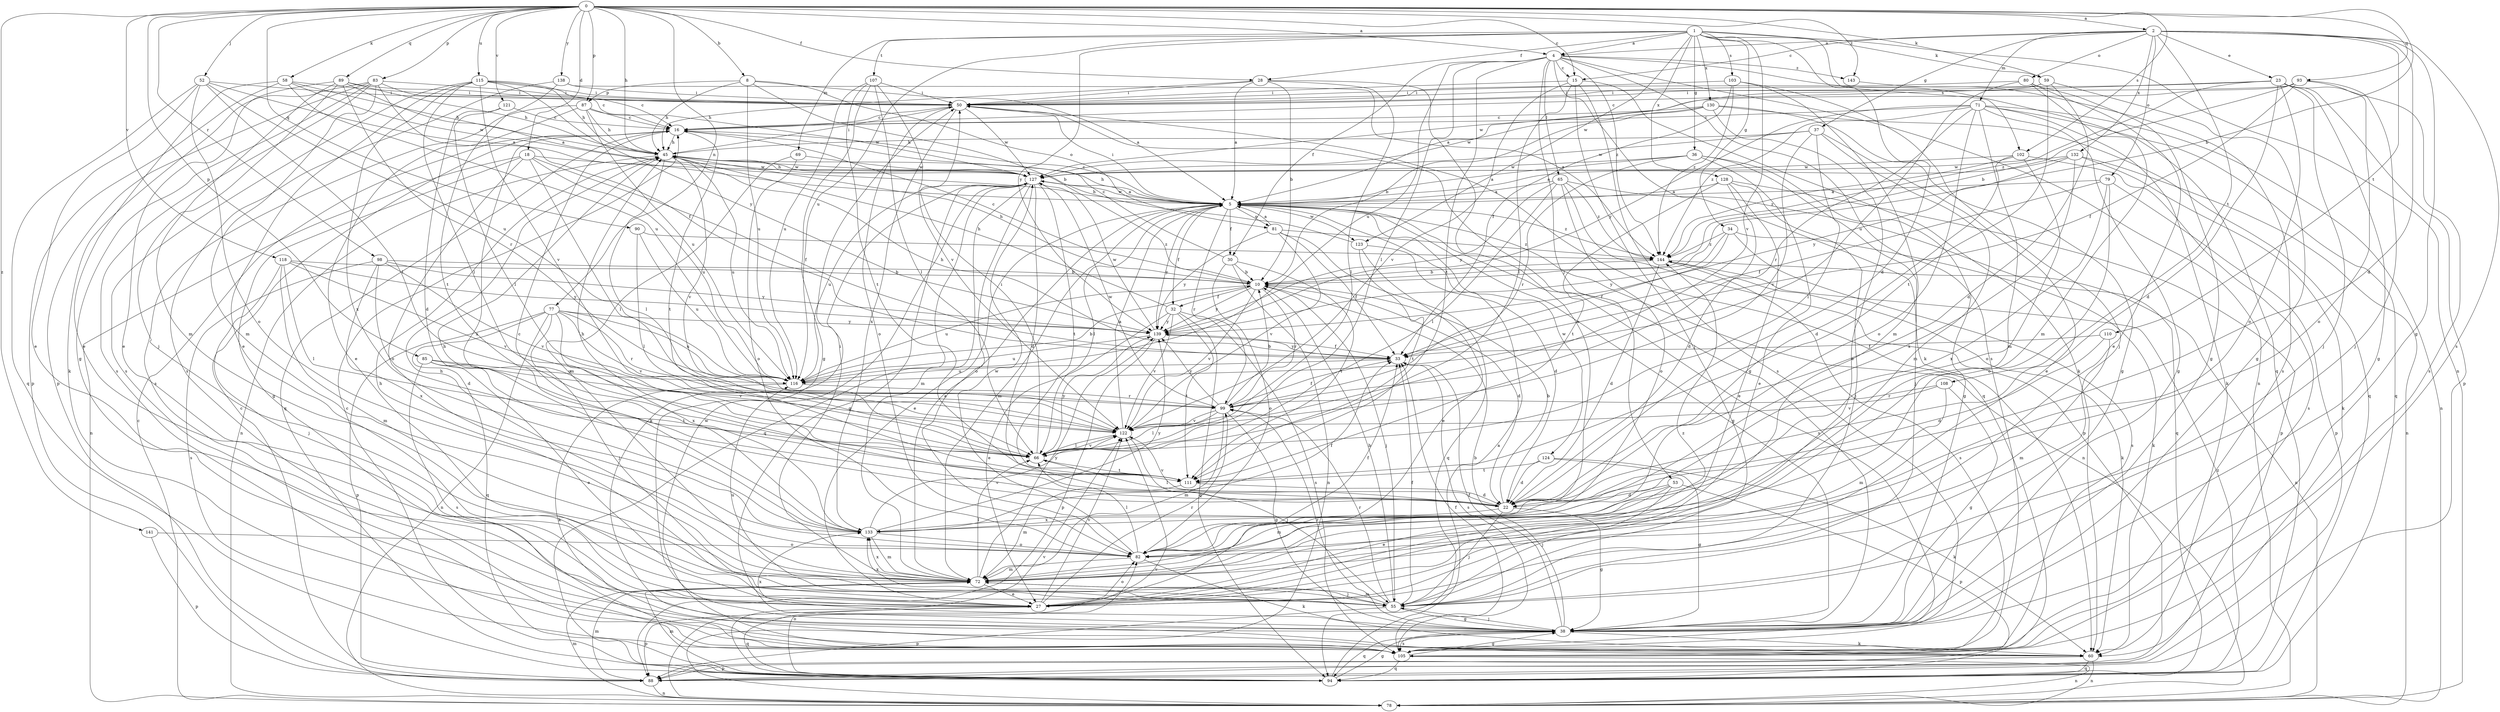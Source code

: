 strict digraph  {
0;
1;
2;
4;
5;
8;
10;
15;
16;
18;
22;
23;
27;
28;
30;
32;
33;
34;
36;
37;
38;
45;
50;
52;
53;
55;
58;
59;
60;
65;
66;
69;
71;
72;
77;
78;
79;
80;
81;
82;
83;
85;
87;
88;
89;
90;
93;
94;
98;
99;
102;
103;
105;
107;
108;
110;
111;
115;
116;
118;
121;
122;
123;
124;
127;
128;
130;
132;
133;
138;
139;
141;
143;
144;
0 -> 2  [label=a];
0 -> 4  [label=a];
0 -> 8  [label=b];
0 -> 10  [label=b];
0 -> 15  [label=c];
0 -> 18  [label=d];
0 -> 28  [label=f];
0 -> 45  [label=h];
0 -> 52  [label=j];
0 -> 58  [label=k];
0 -> 59  [label=k];
0 -> 77  [label=n];
0 -> 83  [label=p];
0 -> 85  [label=p];
0 -> 87  [label=p];
0 -> 89  [label=q];
0 -> 90  [label=q];
0 -> 93  [label=q];
0 -> 98  [label=r];
0 -> 102  [label=s];
0 -> 115  [label=u];
0 -> 118  [label=v];
0 -> 121  [label=v];
0 -> 138  [label=y];
0 -> 141  [label=z];
0 -> 143  [label=z];
1 -> 4  [label=a];
1 -> 22  [label=d];
1 -> 28  [label=f];
1 -> 34  [label=g];
1 -> 36  [label=g];
1 -> 59  [label=k];
1 -> 69  [label=m];
1 -> 78  [label=n];
1 -> 102  [label=s];
1 -> 103  [label=s];
1 -> 107  [label=t];
1 -> 116  [label=u];
1 -> 122  [label=v];
1 -> 123  [label=w];
1 -> 128  [label=x];
1 -> 130  [label=x];
1 -> 139  [label=y];
2 -> 4  [label=a];
2 -> 15  [label=c];
2 -> 22  [label=d];
2 -> 23  [label=e];
2 -> 37  [label=g];
2 -> 38  [label=g];
2 -> 71  [label=m];
2 -> 79  [label=o];
2 -> 80  [label=o];
2 -> 105  [label=s];
2 -> 108  [label=t];
2 -> 110  [label=t];
2 -> 132  [label=x];
4 -> 15  [label=c];
4 -> 30  [label=f];
4 -> 53  [label=j];
4 -> 60  [label=k];
4 -> 65  [label=l];
4 -> 66  [label=l];
4 -> 78  [label=n];
4 -> 94  [label=q];
4 -> 105  [label=s];
4 -> 111  [label=t];
4 -> 116  [label=u];
4 -> 143  [label=z];
4 -> 144  [label=z];
5 -> 16  [label=c];
5 -> 27  [label=e];
5 -> 30  [label=f];
5 -> 32  [label=f];
5 -> 38  [label=g];
5 -> 45  [label=h];
5 -> 50  [label=i];
5 -> 66  [label=l];
5 -> 72  [label=m];
5 -> 78  [label=n];
5 -> 81  [label=o];
5 -> 99  [label=r];
5 -> 105  [label=s];
5 -> 123  [label=w];
5 -> 124  [label=w];
5 -> 127  [label=w];
5 -> 139  [label=y];
5 -> 144  [label=z];
8 -> 5  [label=a];
8 -> 10  [label=b];
8 -> 45  [label=h];
8 -> 81  [label=o];
8 -> 87  [label=p];
8 -> 116  [label=u];
10 -> 16  [label=c];
10 -> 22  [label=d];
10 -> 32  [label=f];
10 -> 45  [label=h];
10 -> 55  [label=j];
10 -> 99  [label=r];
10 -> 116  [label=u];
10 -> 122  [label=v];
10 -> 139  [label=y];
15 -> 50  [label=i];
15 -> 55  [label=j];
15 -> 60  [label=k];
15 -> 66  [label=l];
15 -> 105  [label=s];
15 -> 122  [label=v];
16 -> 45  [label=h];
16 -> 94  [label=q];
16 -> 111  [label=t];
16 -> 133  [label=x];
18 -> 33  [label=f];
18 -> 38  [label=g];
18 -> 66  [label=l];
18 -> 78  [label=n];
18 -> 82  [label=o];
18 -> 116  [label=u];
18 -> 127  [label=w];
22 -> 10  [label=b];
22 -> 38  [label=g];
22 -> 45  [label=h];
22 -> 55  [label=j];
22 -> 66  [label=l];
22 -> 122  [label=v];
22 -> 133  [label=x];
23 -> 16  [label=c];
23 -> 22  [label=d];
23 -> 38  [label=g];
23 -> 50  [label=i];
23 -> 55  [label=j];
23 -> 82  [label=o];
23 -> 88  [label=p];
23 -> 105  [label=s];
23 -> 144  [label=z];
27 -> 82  [label=o];
27 -> 88  [label=p];
27 -> 94  [label=q];
27 -> 99  [label=r];
27 -> 122  [label=v];
27 -> 144  [label=z];
28 -> 5  [label=a];
28 -> 10  [label=b];
28 -> 45  [label=h];
28 -> 50  [label=i];
28 -> 66  [label=l];
28 -> 82  [label=o];
30 -> 10  [label=b];
30 -> 16  [label=c];
30 -> 78  [label=n];
30 -> 82  [label=o];
30 -> 111  [label=t];
32 -> 27  [label=e];
32 -> 45  [label=h];
32 -> 94  [label=q];
32 -> 105  [label=s];
32 -> 111  [label=t];
32 -> 122  [label=v];
32 -> 139  [label=y];
33 -> 45  [label=h];
33 -> 105  [label=s];
33 -> 116  [label=u];
33 -> 139  [label=y];
34 -> 33  [label=f];
34 -> 60  [label=k];
34 -> 105  [label=s];
34 -> 139  [label=y];
34 -> 144  [label=z];
36 -> 5  [label=a];
36 -> 27  [label=e];
36 -> 38  [label=g];
36 -> 55  [label=j];
36 -> 99  [label=r];
36 -> 127  [label=w];
37 -> 27  [label=e];
37 -> 45  [label=h];
37 -> 66  [label=l];
37 -> 72  [label=m];
37 -> 122  [label=v];
37 -> 127  [label=w];
38 -> 10  [label=b];
38 -> 33  [label=f];
38 -> 55  [label=j];
38 -> 60  [label=k];
38 -> 94  [label=q];
38 -> 99  [label=r];
38 -> 105  [label=s];
38 -> 133  [label=x];
45 -> 50  [label=i];
45 -> 66  [label=l];
45 -> 78  [label=n];
45 -> 116  [label=u];
45 -> 122  [label=v];
45 -> 127  [label=w];
50 -> 16  [label=c];
50 -> 38  [label=g];
50 -> 82  [label=o];
50 -> 94  [label=q];
50 -> 127  [label=w];
50 -> 133  [label=x];
52 -> 5  [label=a];
52 -> 27  [label=e];
52 -> 50  [label=i];
52 -> 66  [label=l];
52 -> 82  [label=o];
52 -> 94  [label=q];
52 -> 116  [label=u];
53 -> 22  [label=d];
53 -> 27  [label=e];
53 -> 55  [label=j];
53 -> 72  [label=m];
53 -> 88  [label=p];
55 -> 10  [label=b];
55 -> 33  [label=f];
55 -> 38  [label=g];
55 -> 45  [label=h];
55 -> 72  [label=m];
55 -> 88  [label=p];
55 -> 99  [label=r];
55 -> 116  [label=u];
55 -> 133  [label=x];
58 -> 27  [label=e];
58 -> 45  [label=h];
58 -> 50  [label=i];
58 -> 88  [label=p];
58 -> 116  [label=u];
58 -> 127  [label=w];
59 -> 5  [label=a];
59 -> 22  [label=d];
59 -> 38  [label=g];
59 -> 50  [label=i];
59 -> 111  [label=t];
60 -> 78  [label=n];
60 -> 88  [label=p];
60 -> 94  [label=q];
65 -> 5  [label=a];
65 -> 66  [label=l];
65 -> 82  [label=o];
65 -> 88  [label=p];
65 -> 94  [label=q];
65 -> 139  [label=y];
65 -> 144  [label=z];
66 -> 50  [label=i];
66 -> 111  [label=t];
66 -> 122  [label=v];
66 -> 139  [label=y];
69 -> 72  [label=m];
69 -> 82  [label=o];
69 -> 127  [label=w];
71 -> 16  [label=c];
71 -> 38  [label=g];
71 -> 60  [label=k];
71 -> 72  [label=m];
71 -> 78  [label=n];
71 -> 82  [label=o];
71 -> 94  [label=q];
71 -> 99  [label=r];
71 -> 139  [label=y];
71 -> 144  [label=z];
72 -> 5  [label=a];
72 -> 27  [label=e];
72 -> 45  [label=h];
72 -> 50  [label=i];
72 -> 55  [label=j];
72 -> 66  [label=l];
72 -> 133  [label=x];
72 -> 139  [label=y];
77 -> 55  [label=j];
77 -> 78  [label=n];
77 -> 88  [label=p];
77 -> 94  [label=q];
77 -> 99  [label=r];
77 -> 116  [label=u];
77 -> 122  [label=v];
77 -> 133  [label=x];
77 -> 139  [label=y];
78 -> 16  [label=c];
78 -> 72  [label=m];
78 -> 122  [label=v];
79 -> 5  [label=a];
79 -> 33  [label=f];
79 -> 82  [label=o];
79 -> 88  [label=p];
79 -> 133  [label=x];
80 -> 27  [label=e];
80 -> 38  [label=g];
80 -> 50  [label=i];
80 -> 72  [label=m];
80 -> 116  [label=u];
81 -> 5  [label=a];
81 -> 33  [label=f];
81 -> 94  [label=q];
81 -> 122  [label=v];
81 -> 139  [label=y];
81 -> 144  [label=z];
82 -> 33  [label=f];
82 -> 60  [label=k];
82 -> 66  [label=l];
82 -> 72  [label=m];
82 -> 127  [label=w];
83 -> 16  [label=c];
83 -> 33  [label=f];
83 -> 38  [label=g];
83 -> 50  [label=i];
83 -> 60  [label=k];
83 -> 72  [label=m];
83 -> 88  [label=p];
83 -> 105  [label=s];
85 -> 27  [label=e];
85 -> 105  [label=s];
85 -> 111  [label=t];
85 -> 116  [label=u];
85 -> 122  [label=v];
87 -> 16  [label=c];
87 -> 27  [label=e];
87 -> 45  [label=h];
87 -> 105  [label=s];
87 -> 116  [label=u];
87 -> 127  [label=w];
88 -> 16  [label=c];
88 -> 72  [label=m];
88 -> 78  [label=n];
89 -> 5  [label=a];
89 -> 27  [label=e];
89 -> 45  [label=h];
89 -> 50  [label=i];
89 -> 55  [label=j];
89 -> 72  [label=m];
89 -> 99  [label=r];
90 -> 66  [label=l];
90 -> 116  [label=u];
90 -> 144  [label=z];
93 -> 10  [label=b];
93 -> 33  [label=f];
93 -> 50  [label=i];
93 -> 55  [label=j];
93 -> 82  [label=o];
93 -> 127  [label=w];
94 -> 5  [label=a];
94 -> 16  [label=c];
94 -> 38  [label=g];
94 -> 72  [label=m];
94 -> 82  [label=o];
94 -> 122  [label=v];
94 -> 144  [label=z];
98 -> 10  [label=b];
98 -> 22  [label=d];
98 -> 105  [label=s];
98 -> 122  [label=v];
98 -> 133  [label=x];
98 -> 139  [label=y];
99 -> 10  [label=b];
99 -> 33  [label=f];
99 -> 38  [label=g];
99 -> 66  [label=l];
99 -> 72  [label=m];
99 -> 122  [label=v];
99 -> 127  [label=w];
99 -> 139  [label=y];
102 -> 22  [label=d];
102 -> 82  [label=o];
102 -> 105  [label=s];
102 -> 127  [label=w];
102 -> 144  [label=z];
103 -> 33  [label=f];
103 -> 50  [label=i];
103 -> 55  [label=j];
103 -> 72  [label=m];
103 -> 144  [label=z];
105 -> 33  [label=f];
105 -> 38  [label=g];
105 -> 78  [label=n];
105 -> 94  [label=q];
105 -> 127  [label=w];
107 -> 38  [label=g];
107 -> 50  [label=i];
107 -> 66  [label=l];
107 -> 111  [label=t];
107 -> 116  [label=u];
107 -> 122  [label=v];
108 -> 38  [label=g];
108 -> 72  [label=m];
108 -> 99  [label=r];
108 -> 122  [label=v];
110 -> 22  [label=d];
110 -> 33  [label=f];
110 -> 72  [label=m];
111 -> 22  [label=d];
111 -> 72  [label=m];
115 -> 16  [label=c];
115 -> 27  [label=e];
115 -> 45  [label=h];
115 -> 50  [label=i];
115 -> 66  [label=l];
115 -> 105  [label=s];
115 -> 122  [label=v];
115 -> 133  [label=x];
115 -> 139  [label=y];
116 -> 10  [label=b];
116 -> 60  [label=k];
116 -> 99  [label=r];
118 -> 10  [label=b];
118 -> 55  [label=j];
118 -> 66  [label=l];
118 -> 72  [label=m];
118 -> 122  [label=v];
118 -> 139  [label=y];
121 -> 16  [label=c];
121 -> 22  [label=d];
121 -> 66  [label=l];
122 -> 5  [label=a];
122 -> 55  [label=j];
122 -> 66  [label=l];
123 -> 22  [label=d];
123 -> 27  [label=e];
123 -> 45  [label=h];
123 -> 111  [label=t];
124 -> 22  [label=d];
124 -> 38  [label=g];
124 -> 60  [label=k];
124 -> 111  [label=t];
127 -> 5  [label=a];
127 -> 22  [label=d];
127 -> 38  [label=g];
127 -> 45  [label=h];
127 -> 60  [label=k];
127 -> 72  [label=m];
127 -> 82  [label=o];
127 -> 94  [label=q];
127 -> 111  [label=t];
127 -> 116  [label=u];
128 -> 5  [label=a];
128 -> 22  [label=d];
128 -> 27  [label=e];
128 -> 55  [label=j];
128 -> 88  [label=p];
128 -> 111  [label=t];
130 -> 10  [label=b];
130 -> 16  [label=c];
130 -> 27  [label=e];
130 -> 38  [label=g];
130 -> 94  [label=q];
130 -> 127  [label=w];
132 -> 5  [label=a];
132 -> 60  [label=k];
132 -> 78  [label=n];
132 -> 127  [label=w];
132 -> 133  [label=x];
132 -> 139  [label=y];
133 -> 16  [label=c];
133 -> 33  [label=f];
133 -> 45  [label=h];
133 -> 72  [label=m];
133 -> 82  [label=o];
133 -> 122  [label=v];
133 -> 139  [label=y];
138 -> 50  [label=i];
138 -> 105  [label=s];
138 -> 111  [label=t];
138 -> 144  [label=z];
139 -> 33  [label=f];
139 -> 88  [label=p];
139 -> 116  [label=u];
139 -> 127  [label=w];
141 -> 82  [label=o];
141 -> 88  [label=p];
143 -> 105  [label=s];
144 -> 10  [label=b];
144 -> 22  [label=d];
144 -> 60  [label=k];
144 -> 78  [label=n];
144 -> 105  [label=s];
}
